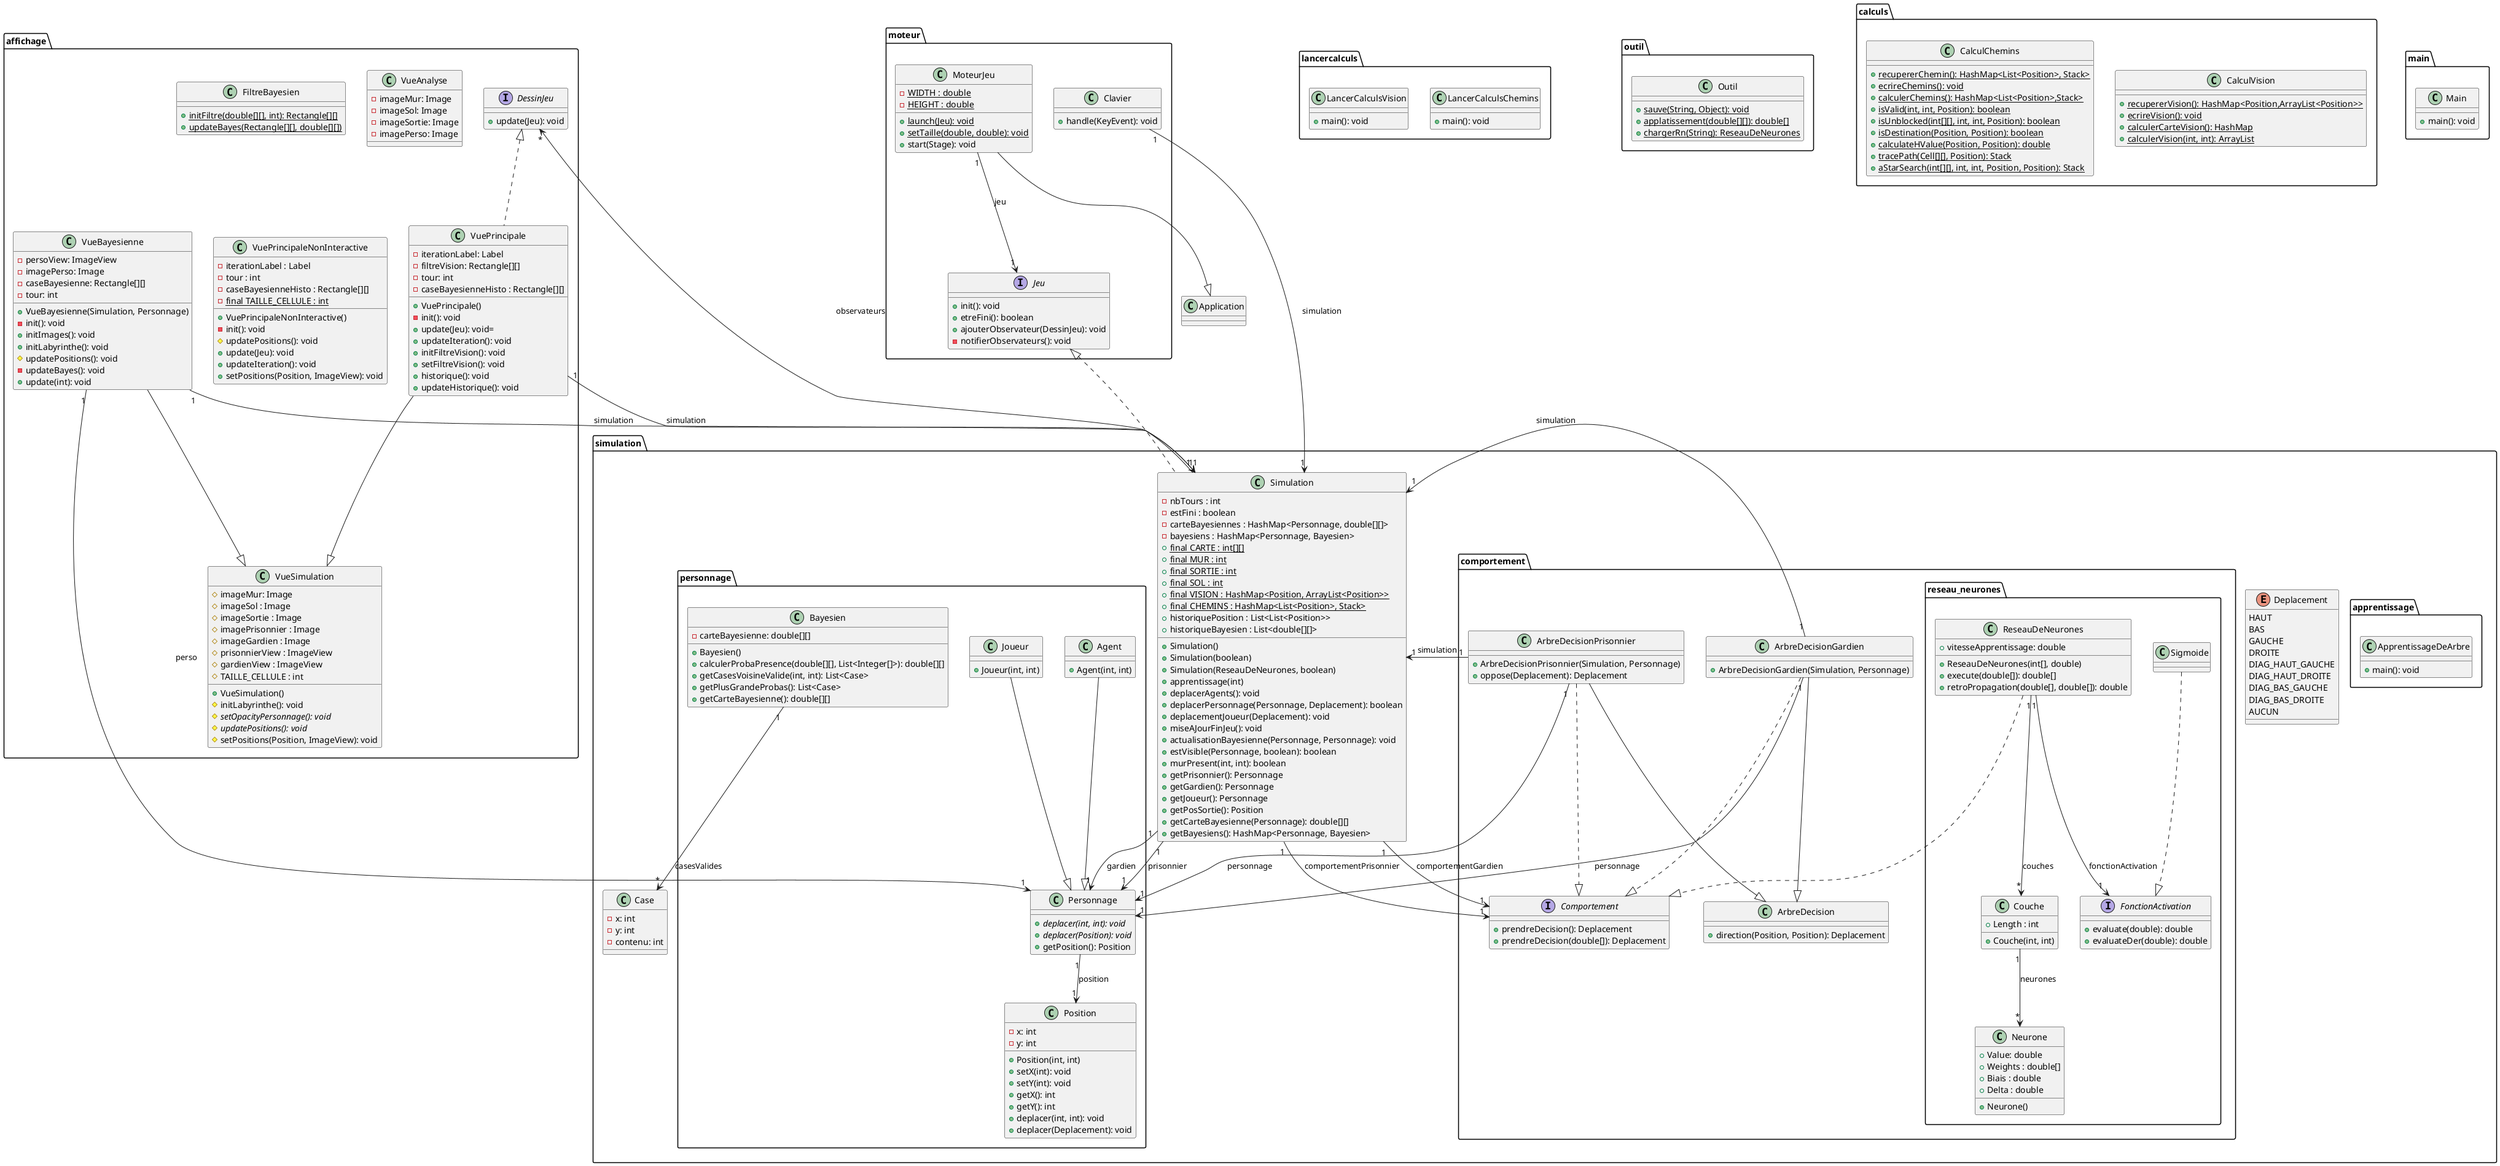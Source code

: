 @startuml
class Application


package "moteur"{
  Interface Jeu{
    + init(): void
    + etreFini(): boolean
    + ajouterObservateur(DessinJeu): void
    - notifierObservateurs(): void
  }
  class Clavier{
    + handle(KeyEvent): void
  }
  class MoteurJeu{
    - {static} WIDTH : double
    - {static} HEIGHT : double
    + {static} launch(Jeu): void
    + {static} setTaille(double, double): void
    + start(Stage): void
  }
}
package "lancercalculs"{
  class LancerCalculsChemins{
    + main(): void
  }
  class LancerCalculsVision{
      + main(): void
  }
}
package "outil"{
    class Outil{
      + {static} sauve(String, Object): void
      + {static} applatissement(double[][]): double[]
      + {static} chargerRn(String): ReseauDeNeurones
    }
}
package "simulation"{
  enum Deplacement{
    HAUT
    BAS
    GAUCHE
    DROITE
    DIAG_HAUT_GAUCHE
    DIAG_HAUT_DROITE
    DIAG_BAS_GAUCHE
    DIAG_BAS_DROITE
    AUCUN
  }
  package "apprentissage"{
    class ApprentissageDeArbre{
        + main(): void
    }
  }
  package "comportement"{
    package reseau_neurones{
        class Neurone{
          + Value: double
          + Weights : double[]
          + Biais : double
          + Delta : double
          + Neurone()
        }
        class Couche{
          + Length : int
          + Couche(int, int)
        }
        Interface FonctionActivation{
           + evaluate(double): double
           + evaluateDer(double): double
        }
        class Sigmoide{}
        class ReseauDeNeurones{
          + vitesseApprentissage: double
          + ReseauDeNeurones(int[], double)
          + execute(double[]): double[]
          + retroPropagation(double[], double[]): double
        }
    }
    Interface Comportement{
        + prendreDecision(): Deplacement
        + prendreDecision(double[]): Deplacement
    }
    class ArbreDecision{
        + direction(Position, Position): Deplacement
    }
    class ArbreDecisionGardien{
      + ArbreDecisionGardien(Simulation, Personnage)
    }
    class ArbreDecisionPrisonnier{
          + ArbreDecisionPrisonnier(Simulation, Personnage)
          + oppose(Deplacement): Deplacement
    }
  }
  class Simulation{
    - nbTours : int
    - estFini : boolean
    - carteBayesiennes : HashMap<Personnage, double[][]>
    - bayesiens : HashMap<Personnage, Bayesien>
    + {static} final CARTE : int[][]
    + {static} final MUR : int
    + {static} final SORTIE : int
    + {static} final SOL : int
    + {static} final VISION : HashMap<Position, ArrayList<Position>>
    + {static} final CHEMINS : HashMap<List<Position>, Stack>
    + historiquePosition : List<List<Position>>
    + historiqueBayesien : List<double[][]>
    + Simulation()
    + Simulation(boolean)
    + Simulation(ReseauDeNeurones, boolean)
    + apprentissage(int)
    + deplacerAgents(): void
    + deplacerPersonnage(Personnage, Deplacement): boolean
    + deplacementJoueur(Deplacement): void
    + miseAJourFinJeu(): void
    + actualisationBayesienne(Personnage, Personnage): void
    + estVisible(Personnage, boolean): boolean
    + murPresent(int, int): boolean
    + getPrisonnier(): Personnage
    + getGardien(): Personnage
    + getJoueur(): Personnage
    + getPosSortie(): Position
    + getCarteBayesienne(Personnage): double[][]
    + getBayesiens(): HashMap<Personnage, Bayesien>
  }

  class Case{
    - x: int
    - y: int
    - contenu: int
  }


  package "personnage"{
    class Bayesien{
      - carteBayesienne: double[][]
      + Bayesien()
      + calculerProbaPresence(double[][], List<Integer[]>): double[][]
      + getCasesVoisineValide(int, int): List<Case>
      + getPlusGrandeProbas(): List<Case>
      + getCarteBayesienne(): double[][]
    }
    class Position{
     - x: int
     - y: int
     + Position(int, int)
     + setX(int): void
     + setY(int): void
     + getX(): int
     + getY(): int
     + deplacer(int, int): void
     + deplacer(Deplacement): void
    }

    class Personnage{
      + {abstract} deplacer(int, int): void
      + {abstract} deplacer(Position): void
      + getPosition(): Position
    }

    class Agent{
      + Agent(int, int)
    }
    class Joueur{
      + Joueur(int, int)
    }
  }
}

package "calculs"{
  class CalculVision{
    + {static} recupererVision(): HashMap<Position,ArrayList<Position>>
    + {static} ecrireVision(): void
    + {static} calculerCarteVision(): HashMap
    + {static} calculerVision(int, int): ArrayList
  }
  class CalculChemins{
    + {static} recupererChemin(): HashMap<List<Position>, Stack>
    + {static} ecrireChemins(): void
    + {static} calculerChemins(): HashMap<List<Position>,Stack>
    + {static} isValid(int, int, Position): boolean
    + {static} isUnblocked(int[][], int, int, Position): boolean
    + {static} isDestination(Position, Position): boolean
    + {static} calculateHValue(Position, Position): double
    + {static} tracePath(Cell[][], Position): Stack
    + {static} aStarSearch(int[][], int, int, Position, Position): Stack
  }
}

package "affichage" {
  Interface DessinJeu{
    + update(Jeu): void
  }
  class VueSimulation{
    # imageMur: Image
    # imageSol : Image
    # imageSortie : Image
    # imagePrisonnier : Image
    # imageGardien : Image
    # prisonnierView : ImageView
    # gardienView : ImageView
    # TAILLE_CELLULE : int
    + VueSimulation()
    # initLabyrinthe(): void
    # {abstract} setOpacityPersonnage(): void
    # {abstract} updatePositions(): void
    # setPositions(Position, ImageView): void
  }
  class FiltreBayesien{
    + {static} initFiltre(double[][], int): Rectangle[][]
    + {static} updateBayes(Rectangle[][], double[][])
  }

  class VueAnalyse{
    - imageMur: Image
    - imageSol: Image
    - imageSortie: Image
    - imagePerso: Image
    
}

  class VuePrincipale{
    - iterationLabel: Label
    - filtreVision: Rectangle[][]
    - tour: int
    - caseBayesienneHisto : Rectangle[][]
    + VuePrincipale()
    - init(): void
    + update(Jeu): void=
    + updateIteration(): void
    + initFiltreVision(): void
    + setFiltreVision(): void
    + historique(): void
    + updateHistorique(): void

  }

  class VueBayesienne{
      - persoView: ImageView
      - imagePerso: Image
      - caseBayesienne: Rectangle[][]
      - tour: int
      + VueBayesienne(Simulation, Personnage)
      - init(): void
      + initImages(): void
      + initLabyrinthe(): void
      # updatePositions(): void
      - updateBayes(): void
      + update(int): void
  }
  class VuePrincipaleNonInteractive{
    - iterationLabel : Label
    - tour : int
    - caseBayesienneHisto : Rectangle[][]
    - {static} final TAILLE_CELLULE : int
    + VuePrincipaleNonInteractive()
    - init(): void
    # updatePositions(): void
    + update(Jeu): void
    + updateIteration(): void
    + setPositions(Position, ImageView): void
  }
}

package "main"{
  class Main{
    + main(): void
  }
}

Bayesien "1" --> "*" Case: casesValides
Agent --|> Personnage
Joueur --|> Personnage
Personnage "1" --> "1" Position : position
MoteurJeu --|> Application
MoteurJeu "1" --> "1" Jeu: jeu
Simulation "1" --> "*" DessinJeu : observateurs
DessinJeu <|.. VuePrincipale
VuePrincipale --|> VueSimulation
VueBayesienne --|> VueSimulation
VueBayesienne "1"-->"1" Simulation : simulation
VuePrincipale "1"-->"1" Simulation : simulation
VueBayesienne "1"-->"1" Personnage : perso
Simulation "1" --> "1" Personnage: gardien
Simulation "1" --> "1" Personnage: prisonnier
Simulation "1" --> "1" Comportement: comportementGardien
Simulation "1" --> "1" Comportement: comportementPrisonnier
Clavier "1" --> "1" Simulation : simulation
Jeu <|.. Simulation
Couche "1" --> "*" Neurone : neurones
Sigmoide ..|> FonctionActivation
ReseauDeNeurones ..|> Comportement
ReseauDeNeurones "1" --> "*" Couche: couches
ReseauDeNeurones "1" --> "1" FonctionActivation: fonctionActivation
ArbreDecisionPrisonnier --|> ArbreDecision
ArbreDecisionGardien --|> ArbreDecision
ArbreDecisionPrisonnier ..|> Comportement
ArbreDecisionGardien ..|> Comportement
ArbreDecisionPrisonnier "1" --> "1" Simulation: simulation
ArbreDecisionPrisonnier "1" --> "1" Personnage: personnage
ArbreDecisionGardien "1" --> "1" Simulation: simulation
ArbreDecisionGardien "1" --> "1" Personnage: personnage

@enduml
